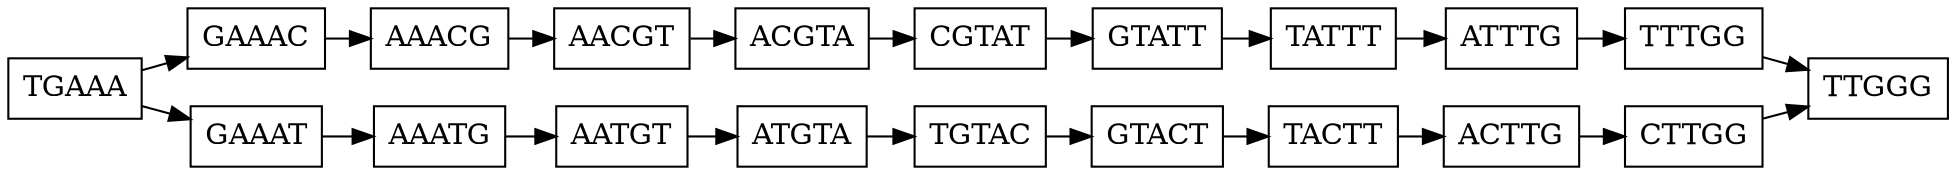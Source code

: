 digraph G {
  rankdir="LR"
  graph[ranksep=0.3]
  node [shape="box" margin=0.1 height=0.15 width=0.5];
  "TGAAA" -> "GAAAC" -> "AAACG" -> "AACGT" -> "ACGTA" -> "CGTAT" -> "GTATT" -> "TATTT" -> "ATTTG" -> "TTTGG" -> "TTGGG"
  "TGAAA" -> "GAAAT" -> "AAATG" -> "AATGT" -> "ATGTA" -> "TGTAC" -> "GTACT" -> "TACTT" -> "ACTTG" -> "CTTGG" ->  "TTGGG"
}

